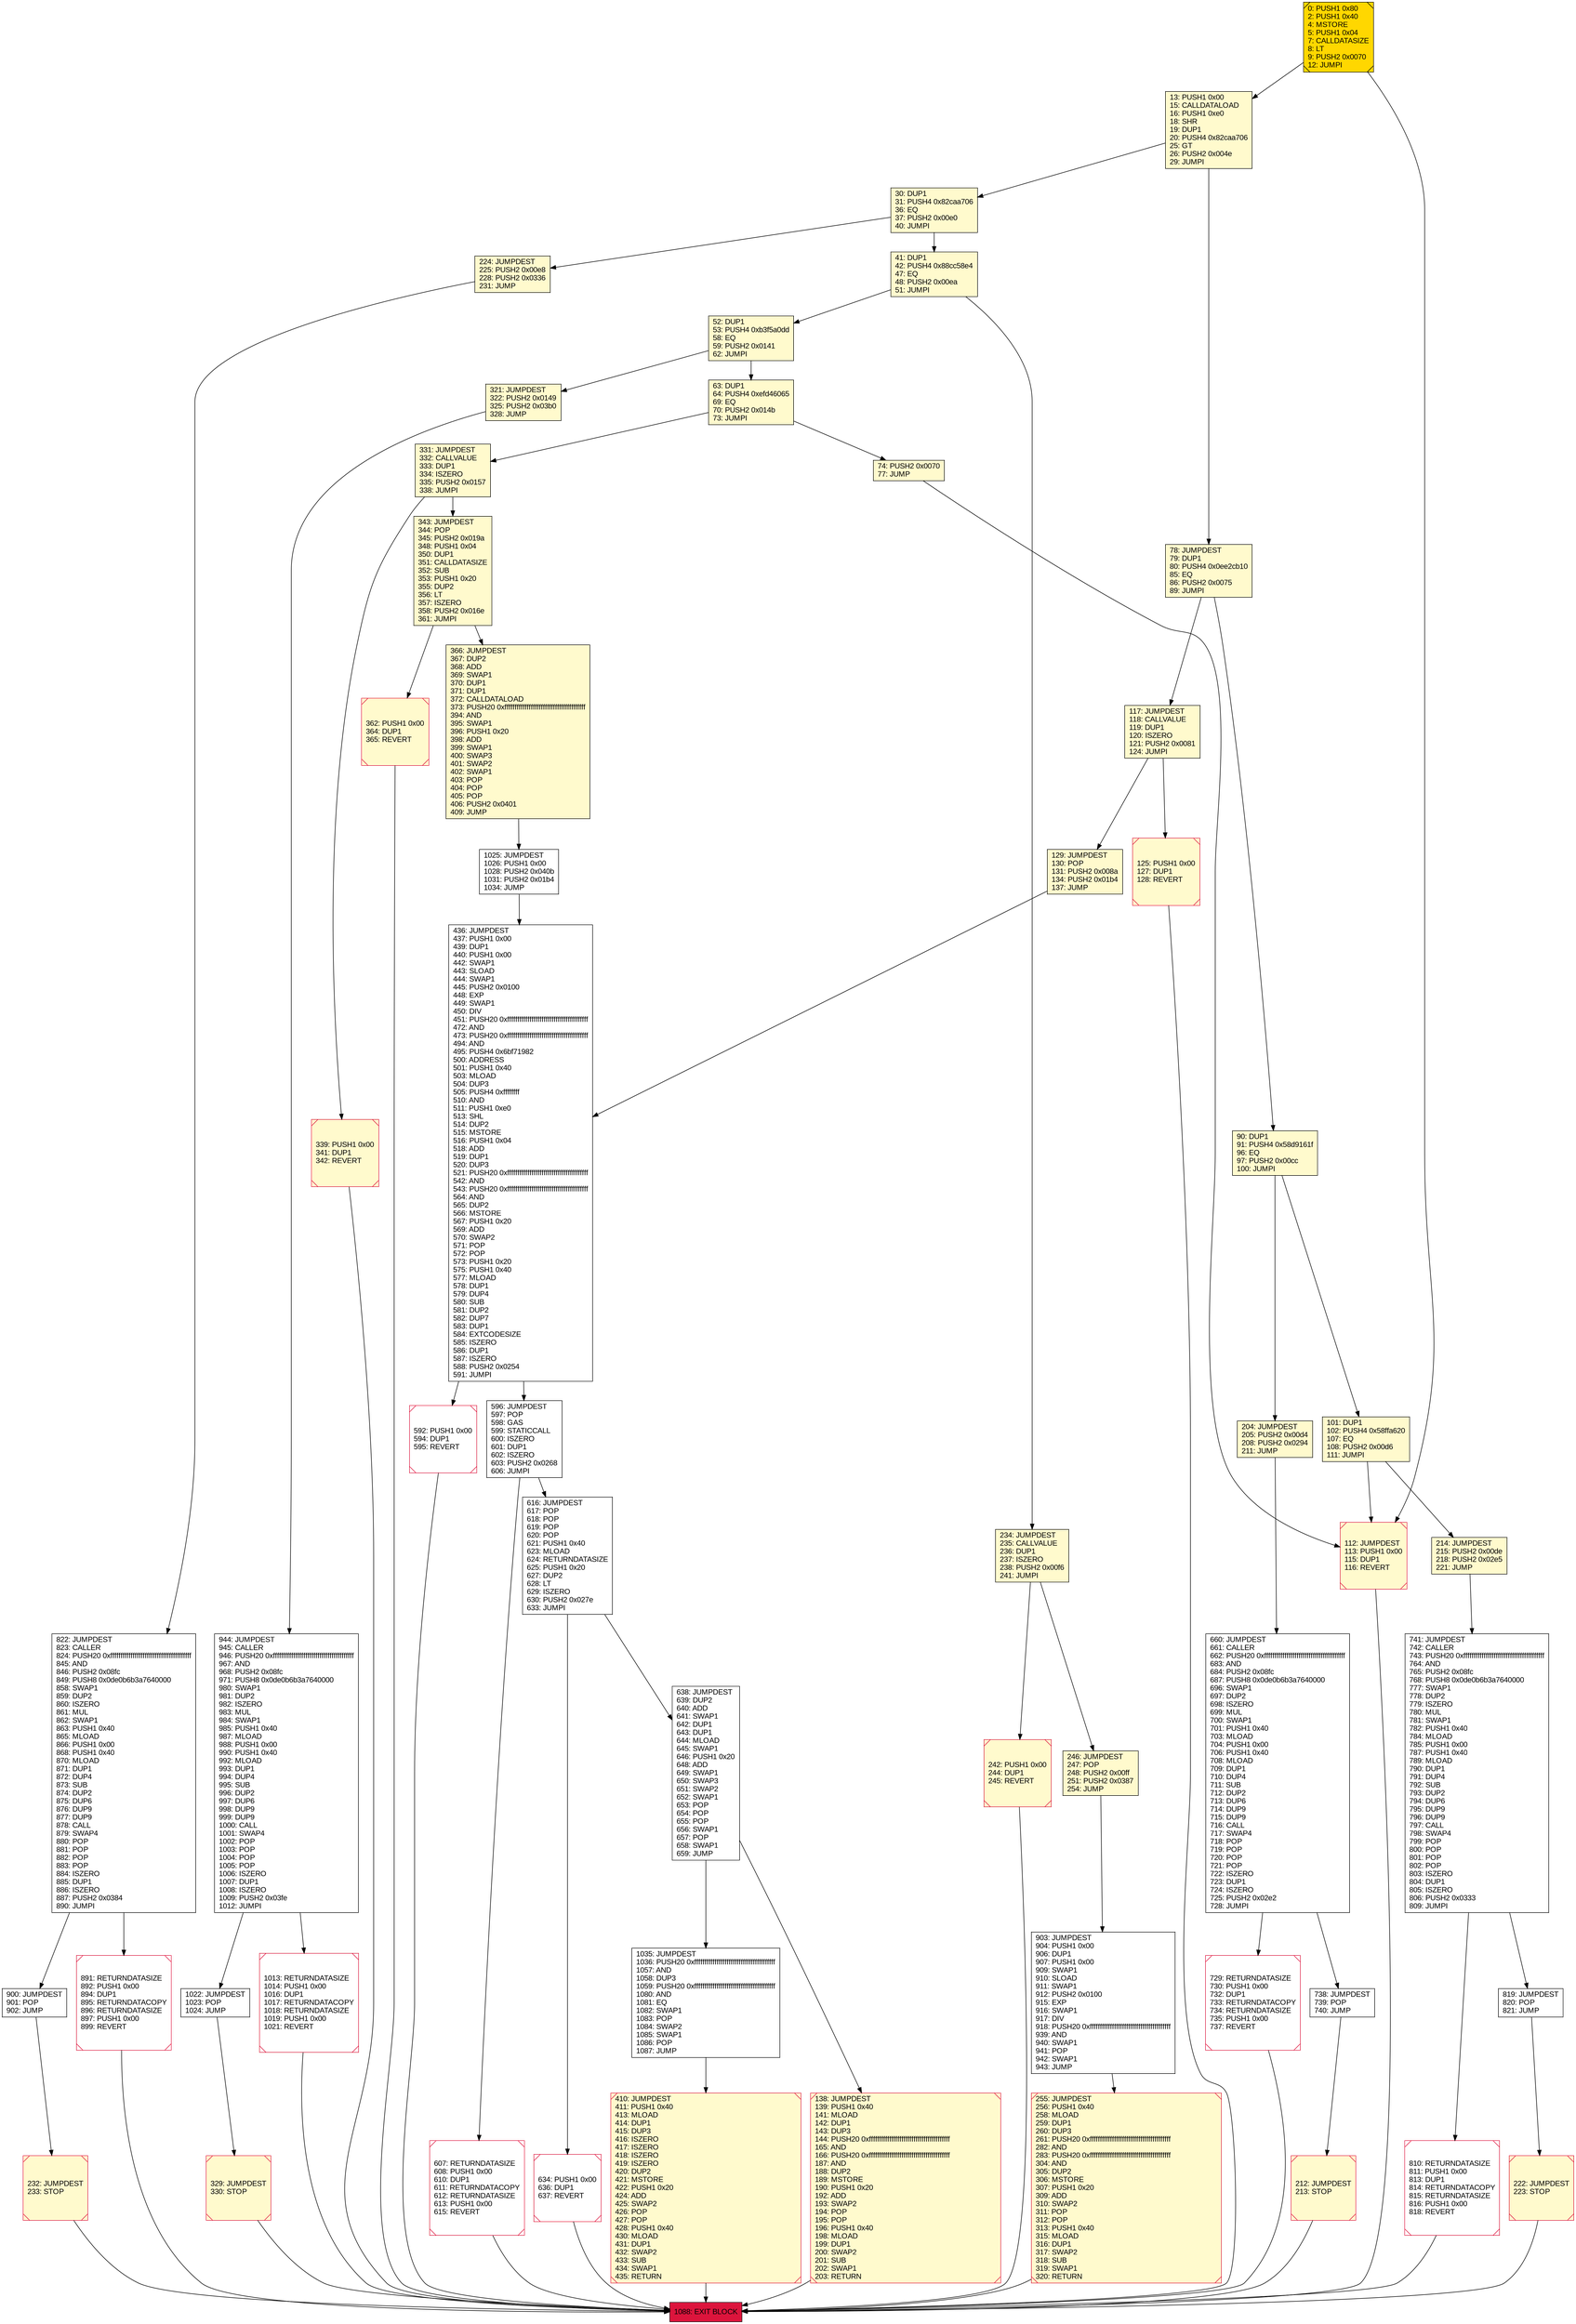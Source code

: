 digraph G {
bgcolor=transparent rankdir=UD;
node [shape=box style=filled color=black fillcolor=white fontname=arial fontcolor=black];
63 [label="63: DUP1\l64: PUSH4 0xefd46065\l69: EQ\l70: PUSH2 0x014b\l73: JUMPI\l" fillcolor=lemonchiffon ];
638 [label="638: JUMPDEST\l639: DUP2\l640: ADD\l641: SWAP1\l642: DUP1\l643: DUP1\l644: MLOAD\l645: SWAP1\l646: PUSH1 0x20\l648: ADD\l649: SWAP1\l650: SWAP3\l651: SWAP2\l652: SWAP1\l653: POP\l654: POP\l655: POP\l656: SWAP1\l657: POP\l658: SWAP1\l659: JUMP\l" ];
224 [label="224: JUMPDEST\l225: PUSH2 0x00e8\l228: PUSH2 0x0336\l231: JUMP\l" fillcolor=lemonchiffon ];
30 [label="30: DUP1\l31: PUSH4 0x82caa706\l36: EQ\l37: PUSH2 0x00e0\l40: JUMPI\l" fillcolor=lemonchiffon ];
343 [label="343: JUMPDEST\l344: POP\l345: PUSH2 0x019a\l348: PUSH1 0x04\l350: DUP1\l351: CALLDATASIZE\l352: SUB\l353: PUSH1 0x20\l355: DUP2\l356: LT\l357: ISZERO\l358: PUSH2 0x016e\l361: JUMPI\l" fillcolor=lemonchiffon ];
41 [label="41: DUP1\l42: PUSH4 0x88cc58e4\l47: EQ\l48: PUSH2 0x00ea\l51: JUMPI\l" fillcolor=lemonchiffon ];
903 [label="903: JUMPDEST\l904: PUSH1 0x00\l906: DUP1\l907: PUSH1 0x00\l909: SWAP1\l910: SLOAD\l911: SWAP1\l912: PUSH2 0x0100\l915: EXP\l916: SWAP1\l917: DIV\l918: PUSH20 0xffffffffffffffffffffffffffffffffffffffff\l939: AND\l940: SWAP1\l941: POP\l942: SWAP1\l943: JUMP\l" ];
101 [label="101: DUP1\l102: PUSH4 0x58ffa620\l107: EQ\l108: PUSH2 0x00d6\l111: JUMPI\l" fillcolor=lemonchiffon ];
819 [label="819: JUMPDEST\l820: POP\l821: JUMP\l" ];
78 [label="78: JUMPDEST\l79: DUP1\l80: PUSH4 0x0ee2cb10\l85: EQ\l86: PUSH2 0x0075\l89: JUMPI\l" fillcolor=lemonchiffon ];
13 [label="13: PUSH1 0x00\l15: CALLDATALOAD\l16: PUSH1 0xe0\l18: SHR\l19: DUP1\l20: PUSH4 0x82caa706\l25: GT\l26: PUSH2 0x004e\l29: JUMPI\l" fillcolor=lemonchiffon ];
234 [label="234: JUMPDEST\l235: CALLVALUE\l236: DUP1\l237: ISZERO\l238: PUSH2 0x00f6\l241: JUMPI\l" fillcolor=lemonchiffon ];
436 [label="436: JUMPDEST\l437: PUSH1 0x00\l439: DUP1\l440: PUSH1 0x00\l442: SWAP1\l443: SLOAD\l444: SWAP1\l445: PUSH2 0x0100\l448: EXP\l449: SWAP1\l450: DIV\l451: PUSH20 0xffffffffffffffffffffffffffffffffffffffff\l472: AND\l473: PUSH20 0xffffffffffffffffffffffffffffffffffffffff\l494: AND\l495: PUSH4 0x6bf71982\l500: ADDRESS\l501: PUSH1 0x40\l503: MLOAD\l504: DUP3\l505: PUSH4 0xffffffff\l510: AND\l511: PUSH1 0xe0\l513: SHL\l514: DUP2\l515: MSTORE\l516: PUSH1 0x04\l518: ADD\l519: DUP1\l520: DUP3\l521: PUSH20 0xffffffffffffffffffffffffffffffffffffffff\l542: AND\l543: PUSH20 0xffffffffffffffffffffffffffffffffffffffff\l564: AND\l565: DUP2\l566: MSTORE\l567: PUSH1 0x20\l569: ADD\l570: SWAP2\l571: POP\l572: POP\l573: PUSH1 0x20\l575: PUSH1 0x40\l577: MLOAD\l578: DUP1\l579: DUP4\l580: SUB\l581: DUP2\l582: DUP7\l583: DUP1\l584: EXTCODESIZE\l585: ISZERO\l586: DUP1\l587: ISZERO\l588: PUSH2 0x0254\l591: JUMPI\l" ];
900 [label="900: JUMPDEST\l901: POP\l902: JUMP\l" ];
410 [label="410: JUMPDEST\l411: PUSH1 0x40\l413: MLOAD\l414: DUP1\l415: DUP3\l416: ISZERO\l417: ISZERO\l418: ISZERO\l419: ISZERO\l420: DUP2\l421: MSTORE\l422: PUSH1 0x20\l424: ADD\l425: SWAP2\l426: POP\l427: POP\l428: PUSH1 0x40\l430: MLOAD\l431: DUP1\l432: SWAP2\l433: SUB\l434: SWAP1\l435: RETURN\l" fillcolor=lemonchiffon shape=Msquare color=crimson ];
596 [label="596: JUMPDEST\l597: POP\l598: GAS\l599: STATICCALL\l600: ISZERO\l601: DUP1\l602: ISZERO\l603: PUSH2 0x0268\l606: JUMPI\l" ];
616 [label="616: JUMPDEST\l617: POP\l618: POP\l619: POP\l620: POP\l621: PUSH1 0x40\l623: MLOAD\l624: RETURNDATASIZE\l625: PUSH1 0x20\l627: DUP2\l628: LT\l629: ISZERO\l630: PUSH2 0x027e\l633: JUMPI\l" ];
255 [label="255: JUMPDEST\l256: PUSH1 0x40\l258: MLOAD\l259: DUP1\l260: DUP3\l261: PUSH20 0xffffffffffffffffffffffffffffffffffffffff\l282: AND\l283: PUSH20 0xffffffffffffffffffffffffffffffffffffffff\l304: AND\l305: DUP2\l306: MSTORE\l307: PUSH1 0x20\l309: ADD\l310: SWAP2\l311: POP\l312: POP\l313: PUSH1 0x40\l315: MLOAD\l316: DUP1\l317: SWAP2\l318: SUB\l319: SWAP1\l320: RETURN\l" fillcolor=lemonchiffon shape=Msquare color=crimson ];
660 [label="660: JUMPDEST\l661: CALLER\l662: PUSH20 0xffffffffffffffffffffffffffffffffffffffff\l683: AND\l684: PUSH2 0x08fc\l687: PUSH8 0x0de0b6b3a7640000\l696: SWAP1\l697: DUP2\l698: ISZERO\l699: MUL\l700: SWAP1\l701: PUSH1 0x40\l703: MLOAD\l704: PUSH1 0x00\l706: PUSH1 0x40\l708: MLOAD\l709: DUP1\l710: DUP4\l711: SUB\l712: DUP2\l713: DUP6\l714: DUP9\l715: DUP9\l716: CALL\l717: SWAP4\l718: POP\l719: POP\l720: POP\l721: POP\l722: ISZERO\l723: DUP1\l724: ISZERO\l725: PUSH2 0x02e2\l728: JUMPI\l" ];
1025 [label="1025: JUMPDEST\l1026: PUSH1 0x00\l1028: PUSH2 0x040b\l1031: PUSH2 0x01b4\l1034: JUMP\l" ];
810 [label="810: RETURNDATASIZE\l811: PUSH1 0x00\l813: DUP1\l814: RETURNDATACOPY\l815: RETURNDATASIZE\l816: PUSH1 0x00\l818: REVERT\l" shape=Msquare color=crimson ];
741 [label="741: JUMPDEST\l742: CALLER\l743: PUSH20 0xffffffffffffffffffffffffffffffffffffffff\l764: AND\l765: PUSH2 0x08fc\l768: PUSH8 0x0de0b6b3a7640000\l777: SWAP1\l778: DUP2\l779: ISZERO\l780: MUL\l781: SWAP1\l782: PUSH1 0x40\l784: MLOAD\l785: PUSH1 0x00\l787: PUSH1 0x40\l789: MLOAD\l790: DUP1\l791: DUP4\l792: SUB\l793: DUP2\l794: DUP6\l795: DUP9\l796: DUP9\l797: CALL\l798: SWAP4\l799: POP\l800: POP\l801: POP\l802: POP\l803: ISZERO\l804: DUP1\l805: ISZERO\l806: PUSH2 0x0333\l809: JUMPI\l" ];
117 [label="117: JUMPDEST\l118: CALLVALUE\l119: DUP1\l120: ISZERO\l121: PUSH2 0x0081\l124: JUMPI\l" fillcolor=lemonchiffon ];
321 [label="321: JUMPDEST\l322: PUSH2 0x0149\l325: PUSH2 0x03b0\l328: JUMP\l" fillcolor=lemonchiffon ];
52 [label="52: DUP1\l53: PUSH4 0xb3f5a0dd\l58: EQ\l59: PUSH2 0x0141\l62: JUMPI\l" fillcolor=lemonchiffon ];
331 [label="331: JUMPDEST\l332: CALLVALUE\l333: DUP1\l334: ISZERO\l335: PUSH2 0x0157\l338: JUMPI\l" fillcolor=lemonchiffon ];
1088 [label="1088: EXIT BLOCK\l" fillcolor=crimson ];
212 [label="212: JUMPDEST\l213: STOP\l" fillcolor=lemonchiffon shape=Msquare color=crimson ];
729 [label="729: RETURNDATASIZE\l730: PUSH1 0x00\l732: DUP1\l733: RETURNDATACOPY\l734: RETURNDATASIZE\l735: PUSH1 0x00\l737: REVERT\l" shape=Msquare color=crimson ];
0 [label="0: PUSH1 0x80\l2: PUSH1 0x40\l4: MSTORE\l5: PUSH1 0x04\l7: CALLDATASIZE\l8: LT\l9: PUSH2 0x0070\l12: JUMPI\l" fillcolor=lemonchiffon shape=Msquare fillcolor=gold ];
607 [label="607: RETURNDATASIZE\l608: PUSH1 0x00\l610: DUP1\l611: RETURNDATACOPY\l612: RETURNDATASIZE\l613: PUSH1 0x00\l615: REVERT\l" shape=Msquare color=crimson ];
738 [label="738: JUMPDEST\l739: POP\l740: JUMP\l" ];
822 [label="822: JUMPDEST\l823: CALLER\l824: PUSH20 0xffffffffffffffffffffffffffffffffffffffff\l845: AND\l846: PUSH2 0x08fc\l849: PUSH8 0x0de0b6b3a7640000\l858: SWAP1\l859: DUP2\l860: ISZERO\l861: MUL\l862: SWAP1\l863: PUSH1 0x40\l865: MLOAD\l866: PUSH1 0x00\l868: PUSH1 0x40\l870: MLOAD\l871: DUP1\l872: DUP4\l873: SUB\l874: DUP2\l875: DUP6\l876: DUP9\l877: DUP9\l878: CALL\l879: SWAP4\l880: POP\l881: POP\l882: POP\l883: POP\l884: ISZERO\l885: DUP1\l886: ISZERO\l887: PUSH2 0x0384\l890: JUMPI\l" ];
74 [label="74: PUSH2 0x0070\l77: JUMP\l" fillcolor=lemonchiffon ];
222 [label="222: JUMPDEST\l223: STOP\l" fillcolor=lemonchiffon shape=Msquare color=crimson ];
362 [label="362: PUSH1 0x00\l364: DUP1\l365: REVERT\l" fillcolor=lemonchiffon shape=Msquare color=crimson ];
366 [label="366: JUMPDEST\l367: DUP2\l368: ADD\l369: SWAP1\l370: DUP1\l371: DUP1\l372: CALLDATALOAD\l373: PUSH20 0xffffffffffffffffffffffffffffffffffffffff\l394: AND\l395: SWAP1\l396: PUSH1 0x20\l398: ADD\l399: SWAP1\l400: SWAP3\l401: SWAP2\l402: SWAP1\l403: POP\l404: POP\l405: POP\l406: PUSH2 0x0401\l409: JUMP\l" fillcolor=lemonchiffon ];
129 [label="129: JUMPDEST\l130: POP\l131: PUSH2 0x008a\l134: PUSH2 0x01b4\l137: JUMP\l" fillcolor=lemonchiffon ];
242 [label="242: PUSH1 0x00\l244: DUP1\l245: REVERT\l" fillcolor=lemonchiffon shape=Msquare color=crimson ];
214 [label="214: JUMPDEST\l215: PUSH2 0x00de\l218: PUSH2 0x02e5\l221: JUMP\l" fillcolor=lemonchiffon ];
138 [label="138: JUMPDEST\l139: PUSH1 0x40\l141: MLOAD\l142: DUP1\l143: DUP3\l144: PUSH20 0xffffffffffffffffffffffffffffffffffffffff\l165: AND\l166: PUSH20 0xffffffffffffffffffffffffffffffffffffffff\l187: AND\l188: DUP2\l189: MSTORE\l190: PUSH1 0x20\l192: ADD\l193: SWAP2\l194: POP\l195: POP\l196: PUSH1 0x40\l198: MLOAD\l199: DUP1\l200: SWAP2\l201: SUB\l202: SWAP1\l203: RETURN\l" fillcolor=lemonchiffon shape=Msquare color=crimson ];
1022 [label="1022: JUMPDEST\l1023: POP\l1024: JUMP\l" ];
634 [label="634: PUSH1 0x00\l636: DUP1\l637: REVERT\l" shape=Msquare color=crimson ];
125 [label="125: PUSH1 0x00\l127: DUP1\l128: REVERT\l" fillcolor=lemonchiffon shape=Msquare color=crimson ];
329 [label="329: JUMPDEST\l330: STOP\l" fillcolor=lemonchiffon shape=Msquare color=crimson ];
1035 [label="1035: JUMPDEST\l1036: PUSH20 0xffffffffffffffffffffffffffffffffffffffff\l1057: AND\l1058: DUP3\l1059: PUSH20 0xffffffffffffffffffffffffffffffffffffffff\l1080: AND\l1081: EQ\l1082: SWAP1\l1083: POP\l1084: SWAP2\l1085: SWAP1\l1086: POP\l1087: JUMP\l" ];
891 [label="891: RETURNDATASIZE\l892: PUSH1 0x00\l894: DUP1\l895: RETURNDATACOPY\l896: RETURNDATASIZE\l897: PUSH1 0x00\l899: REVERT\l" shape=Msquare color=crimson ];
1013 [label="1013: RETURNDATASIZE\l1014: PUSH1 0x00\l1016: DUP1\l1017: RETURNDATACOPY\l1018: RETURNDATASIZE\l1019: PUSH1 0x00\l1021: REVERT\l" shape=Msquare color=crimson ];
944 [label="944: JUMPDEST\l945: CALLER\l946: PUSH20 0xffffffffffffffffffffffffffffffffffffffff\l967: AND\l968: PUSH2 0x08fc\l971: PUSH8 0x0de0b6b3a7640000\l980: SWAP1\l981: DUP2\l982: ISZERO\l983: MUL\l984: SWAP1\l985: PUSH1 0x40\l987: MLOAD\l988: PUSH1 0x00\l990: PUSH1 0x40\l992: MLOAD\l993: DUP1\l994: DUP4\l995: SUB\l996: DUP2\l997: DUP6\l998: DUP9\l999: DUP9\l1000: CALL\l1001: SWAP4\l1002: POP\l1003: POP\l1004: POP\l1005: POP\l1006: ISZERO\l1007: DUP1\l1008: ISZERO\l1009: PUSH2 0x03fe\l1012: JUMPI\l" ];
90 [label="90: DUP1\l91: PUSH4 0x58d9161f\l96: EQ\l97: PUSH2 0x00cc\l100: JUMPI\l" fillcolor=lemonchiffon ];
592 [label="592: PUSH1 0x00\l594: DUP1\l595: REVERT\l" shape=Msquare color=crimson ];
339 [label="339: PUSH1 0x00\l341: DUP1\l342: REVERT\l" fillcolor=lemonchiffon shape=Msquare color=crimson ];
112 [label="112: JUMPDEST\l113: PUSH1 0x00\l115: DUP1\l116: REVERT\l" fillcolor=lemonchiffon shape=Msquare color=crimson ];
204 [label="204: JUMPDEST\l205: PUSH2 0x00d4\l208: PUSH2 0x0294\l211: JUMP\l" fillcolor=lemonchiffon ];
232 [label="232: JUMPDEST\l233: STOP\l" fillcolor=lemonchiffon shape=Msquare color=crimson ];
246 [label="246: JUMPDEST\l247: POP\l248: PUSH2 0x00ff\l251: PUSH2 0x0387\l254: JUMP\l" fillcolor=lemonchiffon ];
212 -> 1088;
52 -> 321;
944 -> 1013;
729 -> 1088;
741 -> 810;
30 -> 224;
607 -> 1088;
1022 -> 329;
738 -> 212;
13 -> 78;
90 -> 204;
222 -> 1088;
362 -> 1088;
41 -> 234;
596 -> 616;
13 -> 30;
242 -> 1088;
138 -> 1088;
634 -> 1088;
125 -> 1088;
30 -> 41;
329 -> 1088;
891 -> 1088;
78 -> 117;
822 -> 891;
741 -> 819;
41 -> 52;
331 -> 343;
616 -> 638;
1013 -> 1088;
592 -> 1088;
1025 -> 436;
339 -> 1088;
112 -> 1088;
0 -> 112;
944 -> 1022;
52 -> 63;
63 -> 331;
436 -> 596;
232 -> 1088;
74 -> 112;
903 -> 255;
101 -> 214;
331 -> 339;
63 -> 74;
224 -> 822;
234 -> 242;
129 -> 436;
321 -> 944;
638 -> 1035;
204 -> 660;
343 -> 362;
343 -> 366;
819 -> 222;
0 -> 13;
638 -> 138;
900 -> 232;
234 -> 246;
101 -> 112;
366 -> 1025;
596 -> 607;
90 -> 101;
117 -> 125;
214 -> 741;
822 -> 900;
410 -> 1088;
660 -> 738;
78 -> 90;
246 -> 903;
255 -> 1088;
436 -> 592;
660 -> 729;
810 -> 1088;
616 -> 634;
117 -> 129;
1035 -> 410;
}